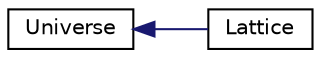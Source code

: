 digraph "Graphical Class Hierarchy"
{
  edge [fontname="Helvetica",fontsize="10",labelfontname="Helvetica",labelfontsize="10"];
  node [fontname="Helvetica",fontsize="10",shape=record];
  rankdir="LR";
  Node1 [label="Universe",height=0.2,width=0.4,color="black", fillcolor="white", style="filled",URL="$classUniverse.html",tooltip="A Universe represents an unbounded space in the 2D xy-plane."];
  Node1 -> Node2 [dir="back",color="midnightblue",fontsize="10",style="solid",fontname="Helvetica"];
  Node2 [label="Lattice",height=0.2,width=0.4,color="black", fillcolor="white", style="filled",URL="$classLattice.html",tooltip="Represents a repeating 2D Lattice of Universes."];
}

